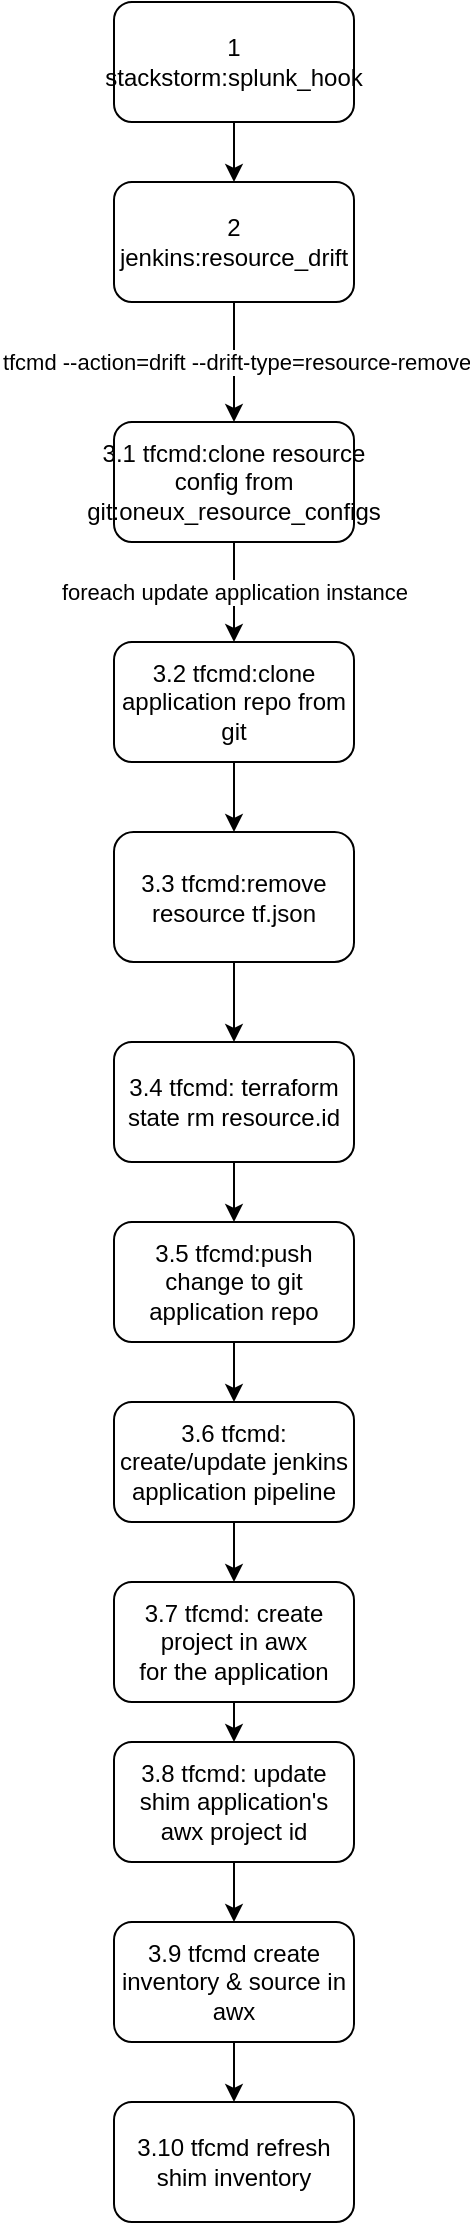 <mxfile version="15.4.3" type="github">
  <diagram id="C5RBs43oDa-KdzZeNtuy" name="Page-1">
    <mxGraphModel dx="782" dy="420" grid="1" gridSize="10" guides="1" tooltips="1" connect="1" arrows="1" fold="1" page="1" pageScale="1" pageWidth="827" pageHeight="1169" math="0" shadow="0">
      <root>
        <mxCell id="WIyWlLk6GJQsqaUBKTNV-0" />
        <mxCell id="WIyWlLk6GJQsqaUBKTNV-1" parent="WIyWlLk6GJQsqaUBKTNV-0" />
        <mxCell id="yyb1rJmJRtYRJqYl5ROI-16" style="edgeStyle=orthogonalEdgeStyle;rounded=0;orthogonalLoop=1;jettySize=auto;html=1;exitX=0.5;exitY=1;exitDx=0;exitDy=0;entryX=0.5;entryY=0;entryDx=0;entryDy=0;" parent="WIyWlLk6GJQsqaUBKTNV-1" source="yyb1rJmJRtYRJqYl5ROI-1" target="yyb1rJmJRtYRJqYl5ROI-3" edge="1">
          <mxGeometry relative="1" as="geometry" />
        </mxCell>
        <mxCell id="yyb1rJmJRtYRJqYl5ROI-1" value="&lt;div&gt;1 stackstorm:splunk_hook&lt;/div&gt;" style="rounded=1;whiteSpace=wrap;html=1;" parent="WIyWlLk6GJQsqaUBKTNV-1" vertex="1">
          <mxGeometry x="220" y="170" width="120" height="60" as="geometry" />
        </mxCell>
        <mxCell id="yyb1rJmJRtYRJqYl5ROI-5" value="tfcmd --action=drift --drift-type=resource-remove" style="edgeStyle=orthogonalEdgeStyle;rounded=0;orthogonalLoop=1;jettySize=auto;html=1;exitX=0.5;exitY=1;exitDx=0;exitDy=0;" parent="WIyWlLk6GJQsqaUBKTNV-1" source="yyb1rJmJRtYRJqYl5ROI-3" edge="1">
          <mxGeometry relative="1" as="geometry">
            <mxPoint x="280" y="380" as="targetPoint" />
          </mxGeometry>
        </mxCell>
        <mxCell id="yyb1rJmJRtYRJqYl5ROI-3" value="2 jenkins:resource_drift" style="rounded=1;whiteSpace=wrap;html=1;" parent="WIyWlLk6GJQsqaUBKTNV-1" vertex="1">
          <mxGeometry x="220" y="260" width="120" height="60" as="geometry" />
        </mxCell>
        <mxCell id="yyb1rJmJRtYRJqYl5ROI-9" value="foreach update application instance" style="edgeStyle=orthogonalEdgeStyle;rounded=0;orthogonalLoop=1;jettySize=auto;html=1;exitX=0.5;exitY=1;exitDx=0;exitDy=0;entryX=0.5;entryY=0;entryDx=0;entryDy=0;" parent="WIyWlLk6GJQsqaUBKTNV-1" source="yyb1rJmJRtYRJqYl5ROI-6" target="yyb1rJmJRtYRJqYl5ROI-8" edge="1">
          <mxGeometry relative="1" as="geometry" />
        </mxCell>
        <mxCell id="yyb1rJmJRtYRJqYl5ROI-6" value="3.1 tfcmd:clone resource config from git:oneux_resource_configs" style="rounded=1;whiteSpace=wrap;html=1;" parent="WIyWlLk6GJQsqaUBKTNV-1" vertex="1">
          <mxGeometry x="220" y="380" width="120" height="60" as="geometry" />
        </mxCell>
        <mxCell id="yyb1rJmJRtYRJqYl5ROI-12" style="edgeStyle=orthogonalEdgeStyle;rounded=0;orthogonalLoop=1;jettySize=auto;html=1;exitX=0.5;exitY=1;exitDx=0;exitDy=0;entryX=0.5;entryY=0;entryDx=0;entryDy=0;" parent="WIyWlLk6GJQsqaUBKTNV-1" source="yyb1rJmJRtYRJqYl5ROI-8" target="yyb1rJmJRtYRJqYl5ROI-10" edge="1">
          <mxGeometry relative="1" as="geometry" />
        </mxCell>
        <mxCell id="yyb1rJmJRtYRJqYl5ROI-8" value="3.2 tfcmd:clone application repo from git" style="rounded=1;whiteSpace=wrap;html=1;" parent="WIyWlLk6GJQsqaUBKTNV-1" vertex="1">
          <mxGeometry x="220" y="490" width="120" height="60" as="geometry" />
        </mxCell>
        <mxCell id="yyb1rJmJRtYRJqYl5ROI-15" style="edgeStyle=orthogonalEdgeStyle;rounded=0;orthogonalLoop=1;jettySize=auto;html=1;exitX=0.5;exitY=1;exitDx=0;exitDy=0;entryX=0.5;entryY=0;entryDx=0;entryDy=0;" parent="WIyWlLk6GJQsqaUBKTNV-1" source="yyb1rJmJRtYRJqYl5ROI-10" target="yyb1rJmJRtYRJqYl5ROI-13" edge="1">
          <mxGeometry relative="1" as="geometry" />
        </mxCell>
        <mxCell id="yyb1rJmJRtYRJqYl5ROI-10" value="3.3 tfcmd:remove resource tf.json" style="rounded=1;whiteSpace=wrap;html=1;" parent="WIyWlLk6GJQsqaUBKTNV-1" vertex="1">
          <mxGeometry x="220" y="585" width="120" height="65" as="geometry" />
        </mxCell>
        <mxCell id="yyb1rJmJRtYRJqYl5ROI-22" style="edgeStyle=orthogonalEdgeStyle;rounded=0;orthogonalLoop=1;jettySize=auto;html=1;exitX=0.5;exitY=1;exitDx=0;exitDy=0;entryX=0.5;entryY=0;entryDx=0;entryDy=0;" parent="WIyWlLk6GJQsqaUBKTNV-1" source="yyb1rJmJRtYRJqYl5ROI-13" target="yyb1rJmJRtYRJqYl5ROI-20" edge="1">
          <mxGeometry relative="1" as="geometry" />
        </mxCell>
        <mxCell id="yyb1rJmJRtYRJqYl5ROI-13" value="3.4 tfcmd: terraform state rm resource.id" style="rounded=1;whiteSpace=wrap;html=1;" parent="WIyWlLk6GJQsqaUBKTNV-1" vertex="1">
          <mxGeometry x="220" y="690" width="120" height="60" as="geometry" />
        </mxCell>
        <mxCell id="yyb1rJmJRtYRJqYl5ROI-25" style="edgeStyle=orthogonalEdgeStyle;rounded=0;orthogonalLoop=1;jettySize=auto;html=1;exitX=0.5;exitY=1;exitDx=0;exitDy=0;entryX=0.5;entryY=0;entryDx=0;entryDy=0;" parent="WIyWlLk6GJQsqaUBKTNV-1" source="yyb1rJmJRtYRJqYl5ROI-20" target="yyb1rJmJRtYRJqYl5ROI-23" edge="1">
          <mxGeometry relative="1" as="geometry" />
        </mxCell>
        <mxCell id="yyb1rJmJRtYRJqYl5ROI-20" value="3.5 tfcmd:push change to git application repo" style="rounded=1;whiteSpace=wrap;html=1;" parent="WIyWlLk6GJQsqaUBKTNV-1" vertex="1">
          <mxGeometry x="220" y="780" width="120" height="60" as="geometry" />
        </mxCell>
        <mxCell id="yyb1rJmJRtYRJqYl5ROI-27" style="edgeStyle=orthogonalEdgeStyle;rounded=0;orthogonalLoop=1;jettySize=auto;html=1;exitX=0.5;exitY=1;exitDx=0;exitDy=0;entryX=0.5;entryY=0;entryDx=0;entryDy=0;" parent="WIyWlLk6GJQsqaUBKTNV-1" source="yyb1rJmJRtYRJqYl5ROI-23" target="yyb1rJmJRtYRJqYl5ROI-26" edge="1">
          <mxGeometry relative="1" as="geometry" />
        </mxCell>
        <mxCell id="yyb1rJmJRtYRJqYl5ROI-23" value="3.6 tfcmd: create/update jenkins application pipeline" style="rounded=1;whiteSpace=wrap;html=1;" parent="WIyWlLk6GJQsqaUBKTNV-1" vertex="1">
          <mxGeometry x="220" y="870" width="120" height="60" as="geometry" />
        </mxCell>
        <mxCell id="yyb1rJmJRtYRJqYl5ROI-29" style="edgeStyle=orthogonalEdgeStyle;rounded=0;orthogonalLoop=1;jettySize=auto;html=1;exitX=0.5;exitY=1;exitDx=0;exitDy=0;entryX=0.5;entryY=0;entryDx=0;entryDy=0;" parent="WIyWlLk6GJQsqaUBKTNV-1" source="yyb1rJmJRtYRJqYl5ROI-26" target="yyb1rJmJRtYRJqYl5ROI-28" edge="1">
          <mxGeometry relative="1" as="geometry" />
        </mxCell>
        <mxCell id="yyb1rJmJRtYRJqYl5ROI-26" value="&lt;div&gt;3.7 tfcmd: create project in awx&lt;/div&gt;&lt;div&gt;for the application&lt;br&gt;&lt;/div&gt;" style="rounded=1;whiteSpace=wrap;html=1;" parent="WIyWlLk6GJQsqaUBKTNV-1" vertex="1">
          <mxGeometry x="220" y="960" width="120" height="60" as="geometry" />
        </mxCell>
        <mxCell id="yyb1rJmJRtYRJqYl5ROI-32" style="edgeStyle=orthogonalEdgeStyle;rounded=0;orthogonalLoop=1;jettySize=auto;html=1;exitX=0.5;exitY=1;exitDx=0;exitDy=0;entryX=0.5;entryY=0;entryDx=0;entryDy=0;" parent="WIyWlLk6GJQsqaUBKTNV-1" source="yyb1rJmJRtYRJqYl5ROI-28" target="yyb1rJmJRtYRJqYl5ROI-30" edge="1">
          <mxGeometry relative="1" as="geometry" />
        </mxCell>
        <mxCell id="yyb1rJmJRtYRJqYl5ROI-28" value="&lt;div&gt;3.8 tfcmd: update shim application&#39;s&lt;/div&gt;&lt;div&gt;awx project id&lt;br&gt;&lt;/div&gt;" style="rounded=1;whiteSpace=wrap;html=1;" parent="WIyWlLk6GJQsqaUBKTNV-1" vertex="1">
          <mxGeometry x="220" y="1040" width="120" height="60" as="geometry" />
        </mxCell>
        <mxCell id="yyb1rJmJRtYRJqYl5ROI-33" style="edgeStyle=orthogonalEdgeStyle;rounded=0;orthogonalLoop=1;jettySize=auto;html=1;exitX=0.5;exitY=1;exitDx=0;exitDy=0;entryX=0.5;entryY=0;entryDx=0;entryDy=0;" parent="WIyWlLk6GJQsqaUBKTNV-1" source="yyb1rJmJRtYRJqYl5ROI-30" target="yyb1rJmJRtYRJqYl5ROI-31" edge="1">
          <mxGeometry relative="1" as="geometry" />
        </mxCell>
        <mxCell id="yyb1rJmJRtYRJqYl5ROI-30" value="3.9 tfcmd create inventory &amp;amp; source in awx" style="rounded=1;whiteSpace=wrap;html=1;" parent="WIyWlLk6GJQsqaUBKTNV-1" vertex="1">
          <mxGeometry x="220" y="1130" width="120" height="60" as="geometry" />
        </mxCell>
        <mxCell id="yyb1rJmJRtYRJqYl5ROI-31" value="3.10 tfcmd refresh shim inventory " style="rounded=1;whiteSpace=wrap;html=1;" parent="WIyWlLk6GJQsqaUBKTNV-1" vertex="1">
          <mxGeometry x="220" y="1220" width="120" height="60" as="geometry" />
        </mxCell>
      </root>
    </mxGraphModel>
  </diagram>
</mxfile>
